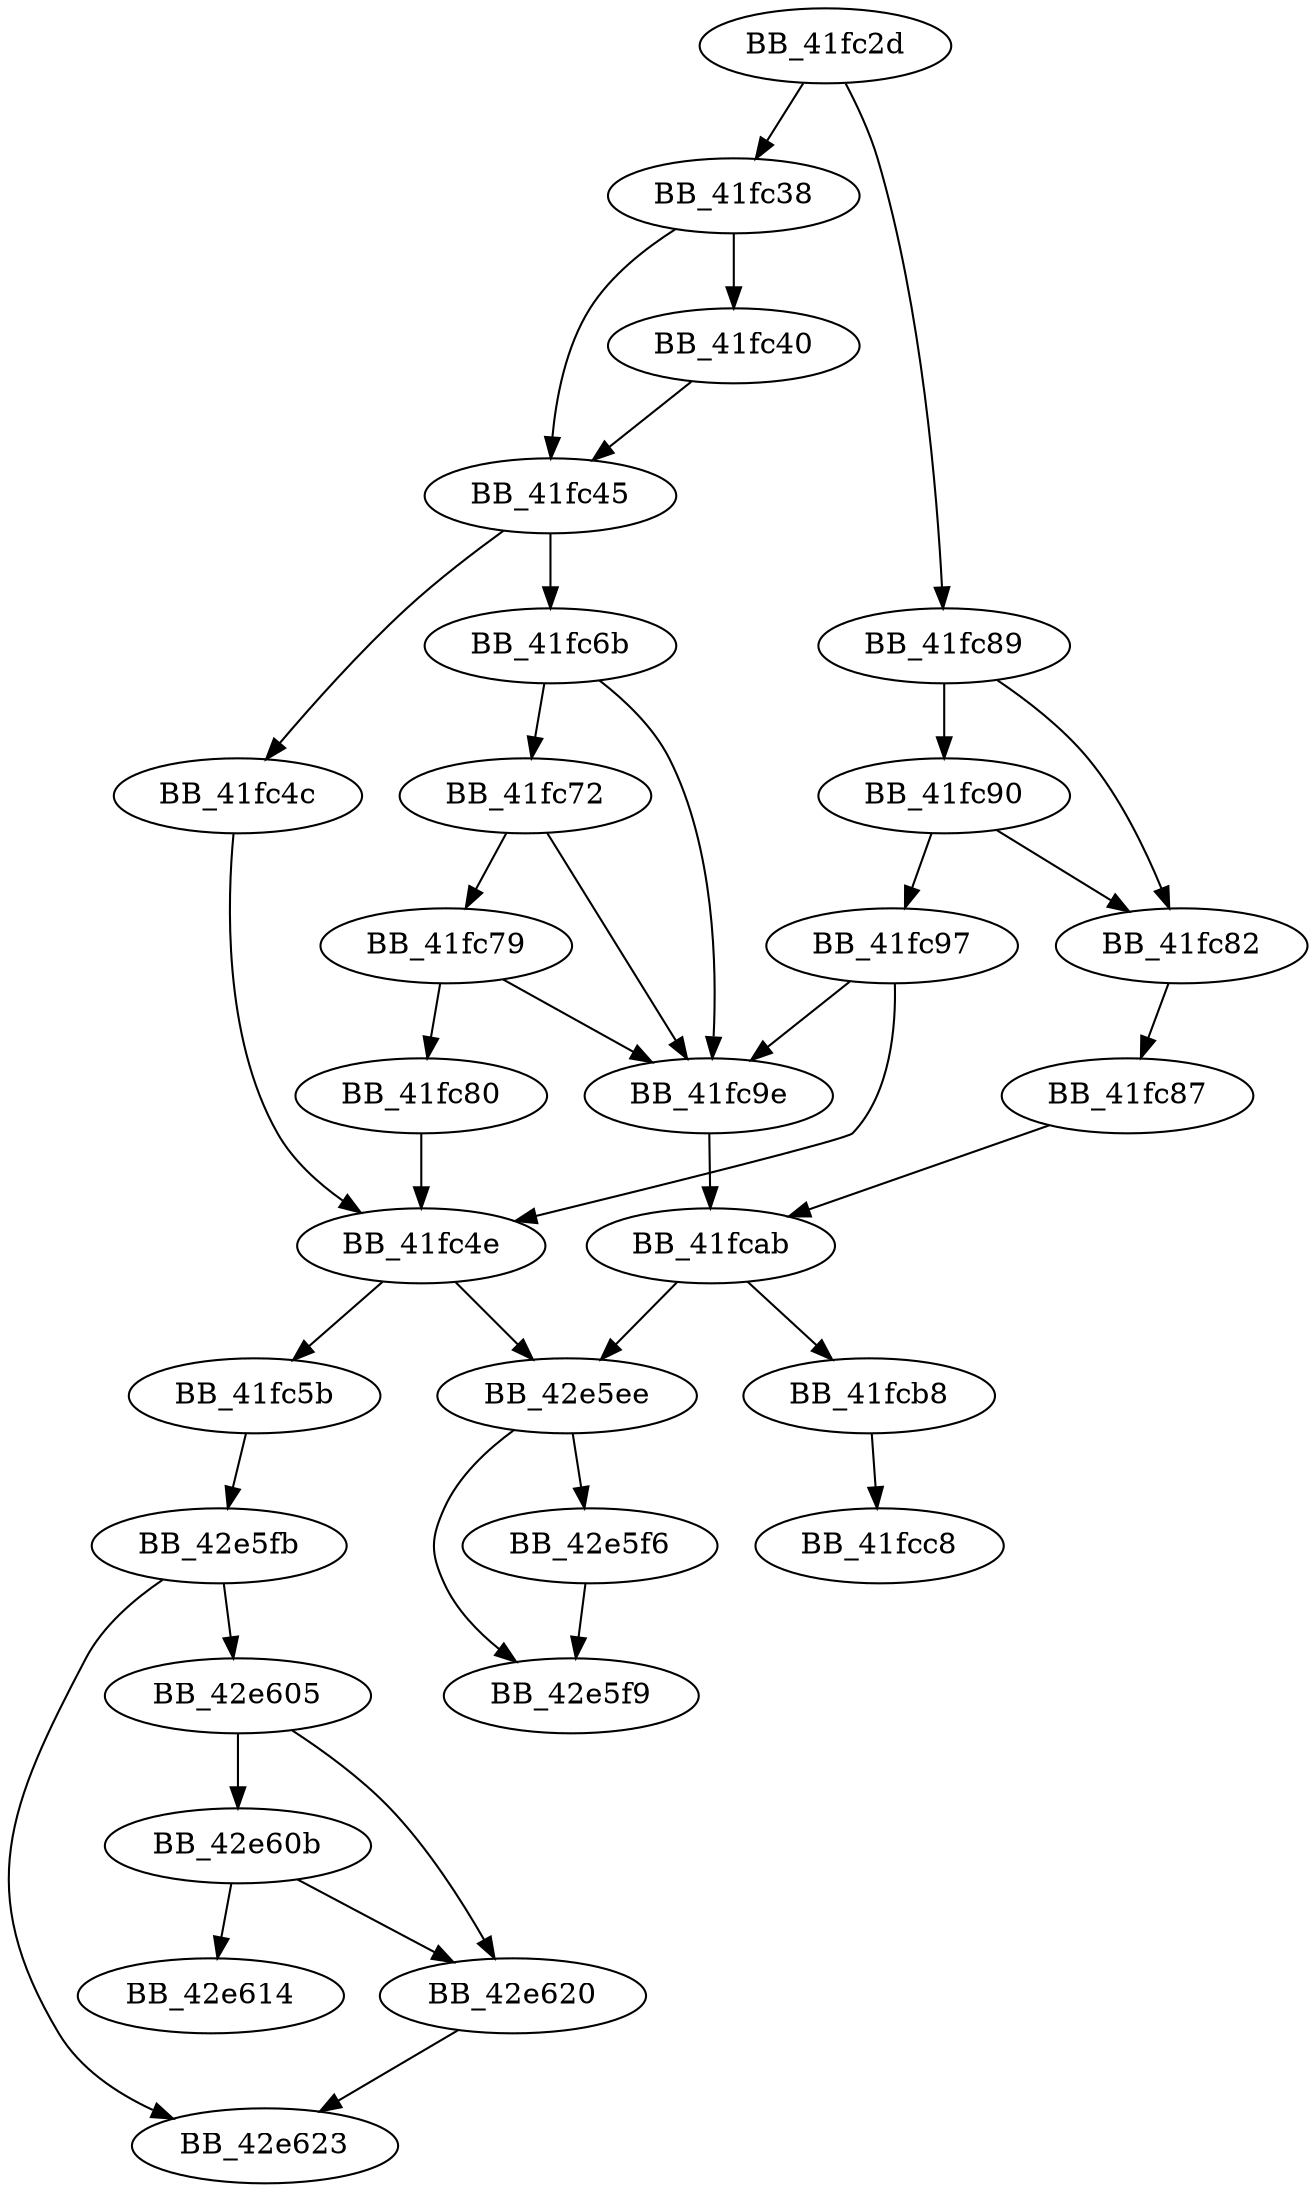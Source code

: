 DiGraph start_0{
BB_41fc2d->BB_41fc38
BB_41fc2d->BB_41fc89
BB_41fc38->BB_41fc40
BB_41fc38->BB_41fc45
BB_41fc40->BB_41fc45
BB_41fc45->BB_41fc4c
BB_41fc45->BB_41fc6b
BB_41fc4c->BB_41fc4e
BB_41fc4e->BB_41fc5b
BB_41fc4e->BB_42e5ee
BB_41fc5b->BB_42e5fb
BB_41fc6b->BB_41fc72
BB_41fc6b->BB_41fc9e
BB_41fc72->BB_41fc79
BB_41fc72->BB_41fc9e
BB_41fc79->BB_41fc80
BB_41fc79->BB_41fc9e
BB_41fc80->BB_41fc4e
BB_41fc82->BB_41fc87
BB_41fc87->BB_41fcab
BB_41fc89->BB_41fc82
BB_41fc89->BB_41fc90
BB_41fc90->BB_41fc82
BB_41fc90->BB_41fc97
BB_41fc97->BB_41fc4e
BB_41fc97->BB_41fc9e
BB_41fc9e->BB_41fcab
BB_41fcab->BB_41fcb8
BB_41fcab->BB_42e5ee
BB_41fcb8->BB_41fcc8
BB_42e5ee->BB_42e5f6
BB_42e5ee->BB_42e5f9
BB_42e5f6->BB_42e5f9
BB_42e5fb->BB_42e605
BB_42e5fb->BB_42e623
BB_42e605->BB_42e60b
BB_42e605->BB_42e620
BB_42e60b->BB_42e614
BB_42e60b->BB_42e620
BB_42e620->BB_42e623
}
